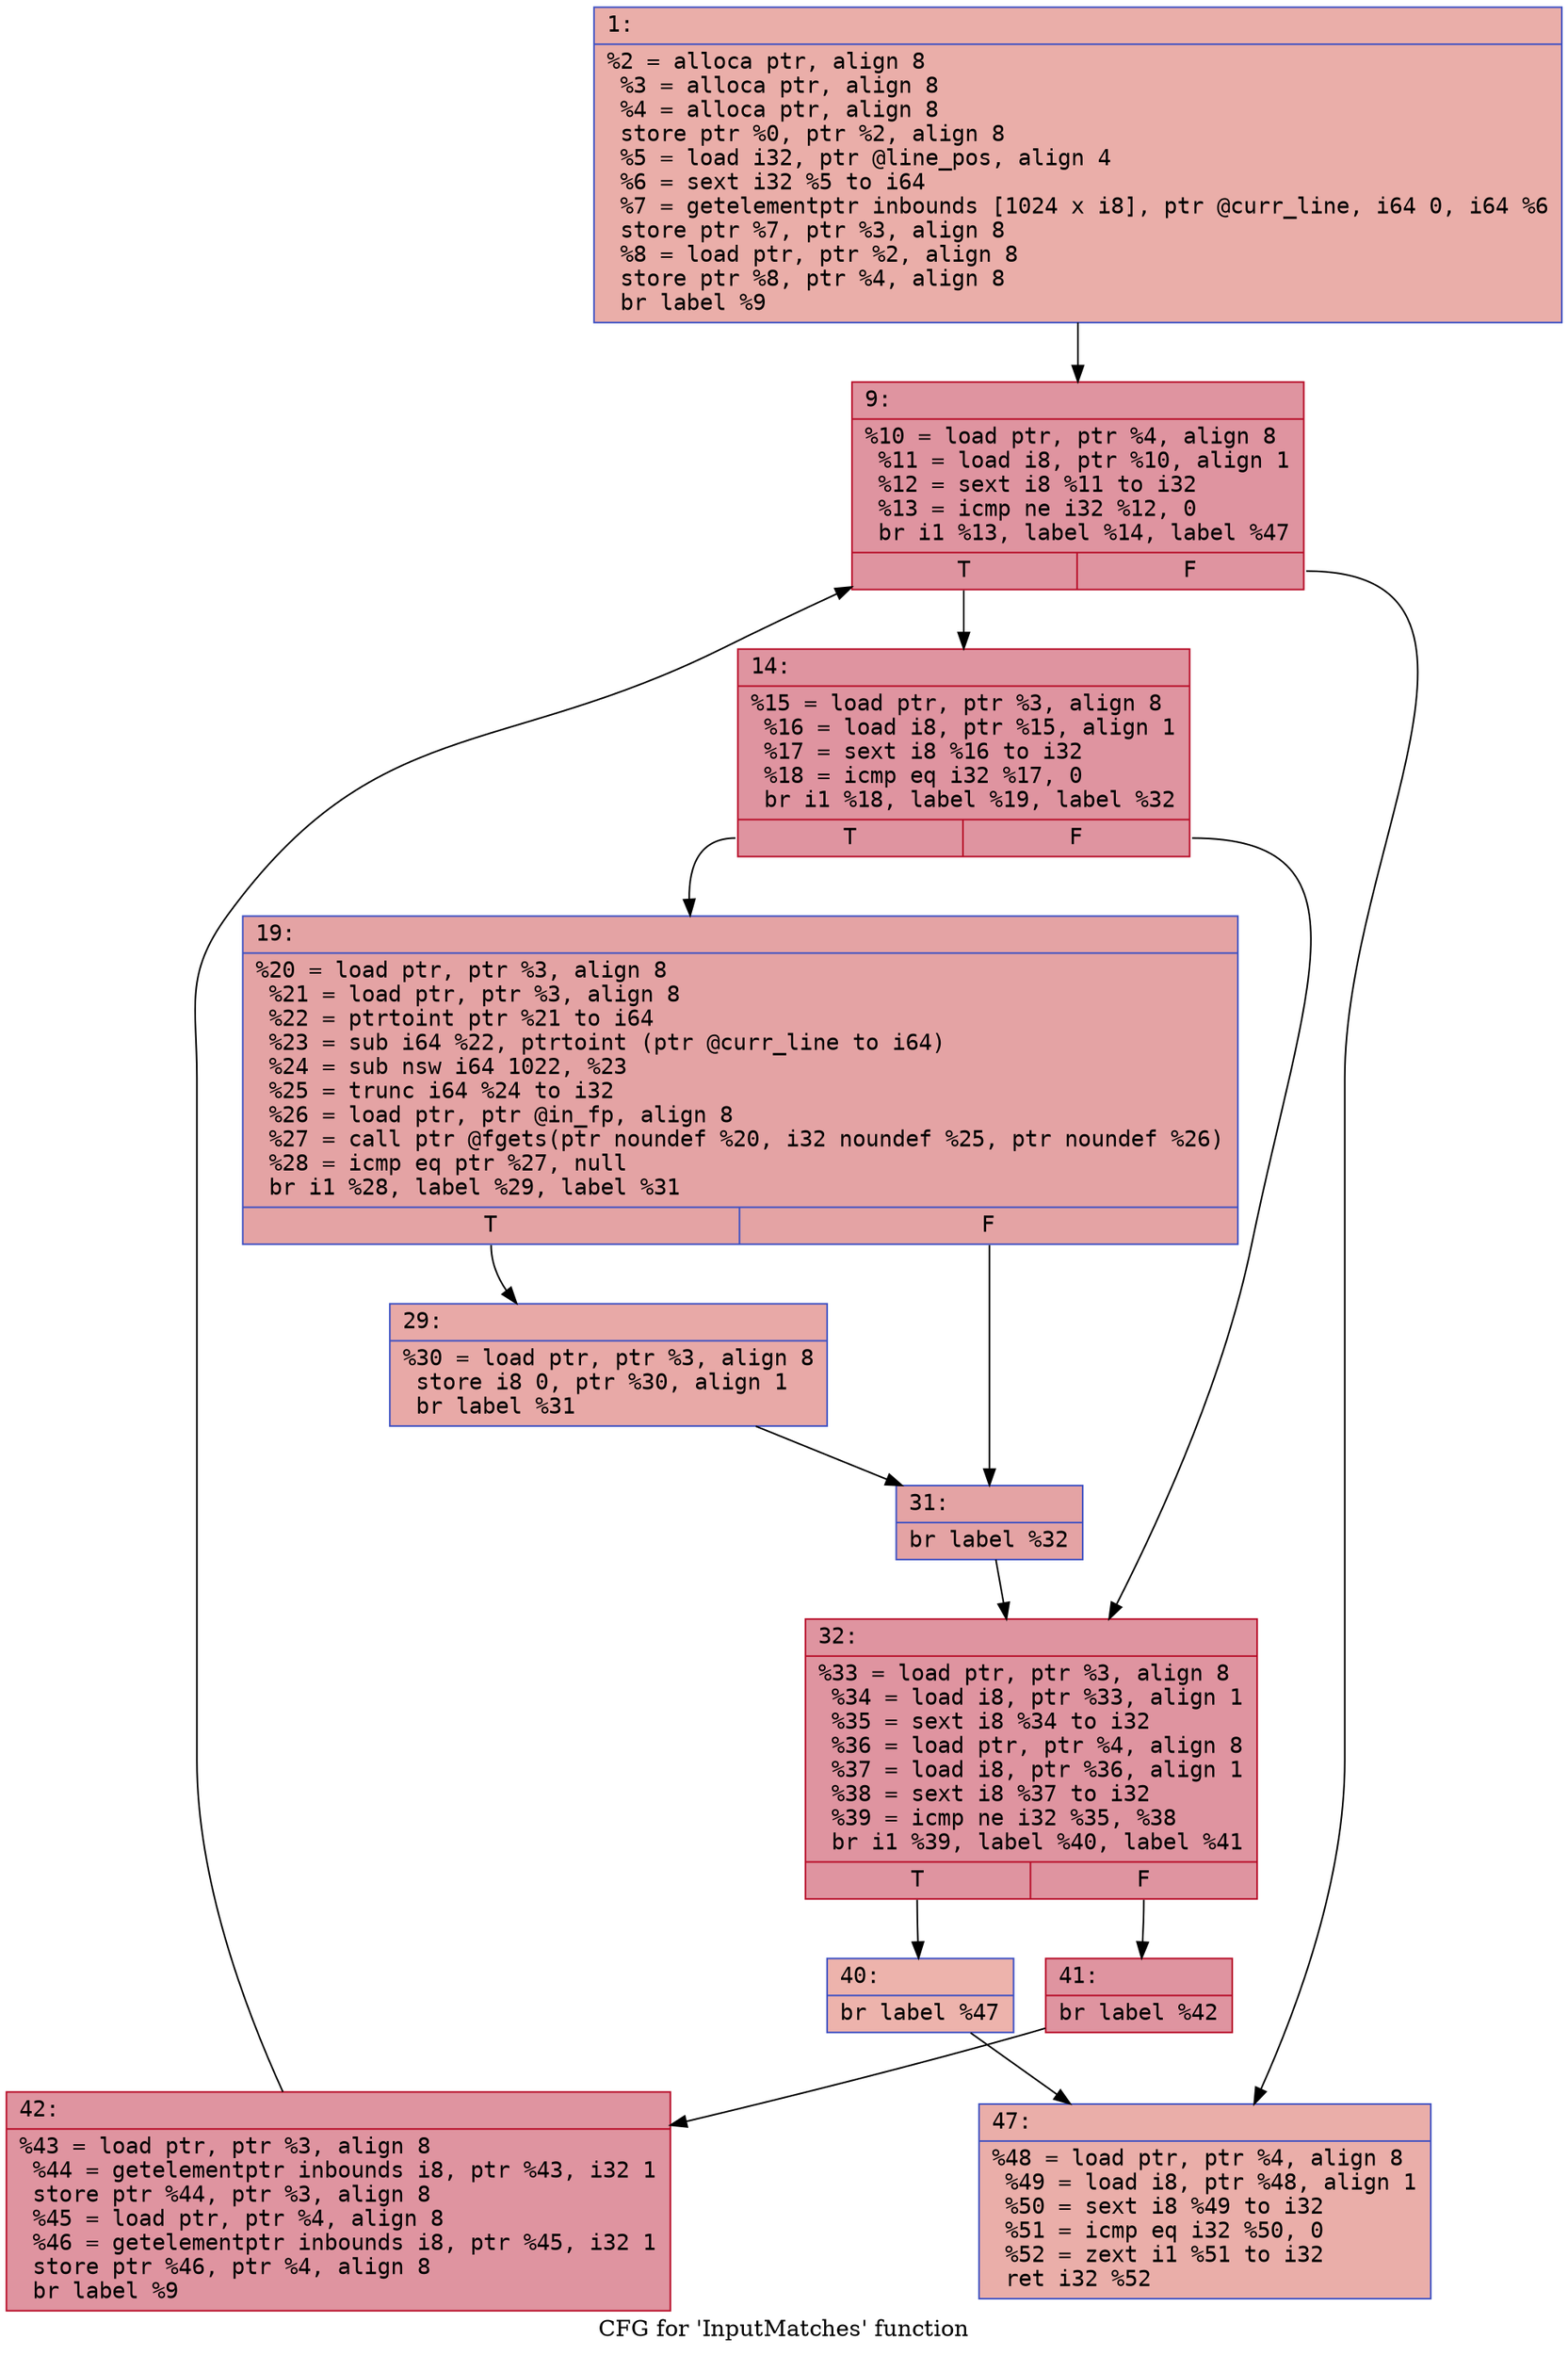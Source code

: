 digraph "CFG for 'InputMatches' function" {
	label="CFG for 'InputMatches' function";

	Node0x6000005a6df0 [shape=record,color="#3d50c3ff", style=filled, fillcolor="#d0473d70" fontname="Courier",label="{1:\l|  %2 = alloca ptr, align 8\l  %3 = alloca ptr, align 8\l  %4 = alloca ptr, align 8\l  store ptr %0, ptr %2, align 8\l  %5 = load i32, ptr @line_pos, align 4\l  %6 = sext i32 %5 to i64\l  %7 = getelementptr inbounds [1024 x i8], ptr @curr_line, i64 0, i64 %6\l  store ptr %7, ptr %3, align 8\l  %8 = load ptr, ptr %2, align 8\l  store ptr %8, ptr %4, align 8\l  br label %9\l}"];
	Node0x6000005a6df0 -> Node0x6000005a7160[tooltip="1 -> 9\nProbability 100.00%" ];
	Node0x6000005a7160 [shape=record,color="#b70d28ff", style=filled, fillcolor="#b70d2870" fontname="Courier",label="{9:\l|  %10 = load ptr, ptr %4, align 8\l  %11 = load i8, ptr %10, align 1\l  %12 = sext i8 %11 to i32\l  %13 = icmp ne i32 %12, 0\l  br i1 %13, label %14, label %47\l|{<s0>T|<s1>F}}"];
	Node0x6000005a7160:s0 -> Node0x6000005a71b0[tooltip="9 -> 14\nProbability 96.88%" ];
	Node0x6000005a7160:s1 -> Node0x6000005a7430[tooltip="9 -> 47\nProbability 3.12%" ];
	Node0x6000005a71b0 [shape=record,color="#b70d28ff", style=filled, fillcolor="#b70d2870" fontname="Courier",label="{14:\l|  %15 = load ptr, ptr %3, align 8\l  %16 = load i8, ptr %15, align 1\l  %17 = sext i8 %16 to i32\l  %18 = icmp eq i32 %17, 0\l  br i1 %18, label %19, label %32\l|{<s0>T|<s1>F}}"];
	Node0x6000005a71b0:s0 -> Node0x6000005a7200[tooltip="14 -> 19\nProbability 37.50%" ];
	Node0x6000005a71b0:s1 -> Node0x6000005a72f0[tooltip="14 -> 32\nProbability 62.50%" ];
	Node0x6000005a7200 [shape=record,color="#3d50c3ff", style=filled, fillcolor="#c32e3170" fontname="Courier",label="{19:\l|  %20 = load ptr, ptr %3, align 8\l  %21 = load ptr, ptr %3, align 8\l  %22 = ptrtoint ptr %21 to i64\l  %23 = sub i64 %22, ptrtoint (ptr @curr_line to i64)\l  %24 = sub nsw i64 1022, %23\l  %25 = trunc i64 %24 to i32\l  %26 = load ptr, ptr @in_fp, align 8\l  %27 = call ptr @fgets(ptr noundef %20, i32 noundef %25, ptr noundef %26)\l  %28 = icmp eq ptr %27, null\l  br i1 %28, label %29, label %31\l|{<s0>T|<s1>F}}"];
	Node0x6000005a7200:s0 -> Node0x6000005a7250[tooltip="19 -> 29\nProbability 37.50%" ];
	Node0x6000005a7200:s1 -> Node0x6000005a72a0[tooltip="19 -> 31\nProbability 62.50%" ];
	Node0x6000005a7250 [shape=record,color="#3d50c3ff", style=filled, fillcolor="#ca3b3770" fontname="Courier",label="{29:\l|  %30 = load ptr, ptr %3, align 8\l  store i8 0, ptr %30, align 1\l  br label %31\l}"];
	Node0x6000005a7250 -> Node0x6000005a72a0[tooltip="29 -> 31\nProbability 100.00%" ];
	Node0x6000005a72a0 [shape=record,color="#3d50c3ff", style=filled, fillcolor="#c32e3170" fontname="Courier",label="{31:\l|  br label %32\l}"];
	Node0x6000005a72a0 -> Node0x6000005a72f0[tooltip="31 -> 32\nProbability 100.00%" ];
	Node0x6000005a72f0 [shape=record,color="#b70d28ff", style=filled, fillcolor="#b70d2870" fontname="Courier",label="{32:\l|  %33 = load ptr, ptr %3, align 8\l  %34 = load i8, ptr %33, align 1\l  %35 = sext i8 %34 to i32\l  %36 = load ptr, ptr %4, align 8\l  %37 = load i8, ptr %36, align 1\l  %38 = sext i8 %37 to i32\l  %39 = icmp ne i32 %35, %38\l  br i1 %39, label %40, label %41\l|{<s0>T|<s1>F}}"];
	Node0x6000005a72f0:s0 -> Node0x6000005a7340[tooltip="32 -> 40\nProbability 3.12%" ];
	Node0x6000005a72f0:s1 -> Node0x6000005a7390[tooltip="32 -> 41\nProbability 96.88%" ];
	Node0x6000005a7340 [shape=record,color="#3d50c3ff", style=filled, fillcolor="#d6524470" fontname="Courier",label="{40:\l|  br label %47\l}"];
	Node0x6000005a7340 -> Node0x6000005a7430[tooltip="40 -> 47\nProbability 100.00%" ];
	Node0x6000005a7390 [shape=record,color="#b70d28ff", style=filled, fillcolor="#b70d2870" fontname="Courier",label="{41:\l|  br label %42\l}"];
	Node0x6000005a7390 -> Node0x6000005a73e0[tooltip="41 -> 42\nProbability 100.00%" ];
	Node0x6000005a73e0 [shape=record,color="#b70d28ff", style=filled, fillcolor="#b70d2870" fontname="Courier",label="{42:\l|  %43 = load ptr, ptr %3, align 8\l  %44 = getelementptr inbounds i8, ptr %43, i32 1\l  store ptr %44, ptr %3, align 8\l  %45 = load ptr, ptr %4, align 8\l  %46 = getelementptr inbounds i8, ptr %45, i32 1\l  store ptr %46, ptr %4, align 8\l  br label %9\l}"];
	Node0x6000005a73e0 -> Node0x6000005a7160[tooltip="42 -> 9\nProbability 100.00%" ];
	Node0x6000005a7430 [shape=record,color="#3d50c3ff", style=filled, fillcolor="#d0473d70" fontname="Courier",label="{47:\l|  %48 = load ptr, ptr %4, align 8\l  %49 = load i8, ptr %48, align 1\l  %50 = sext i8 %49 to i32\l  %51 = icmp eq i32 %50, 0\l  %52 = zext i1 %51 to i32\l  ret i32 %52\l}"];
}
